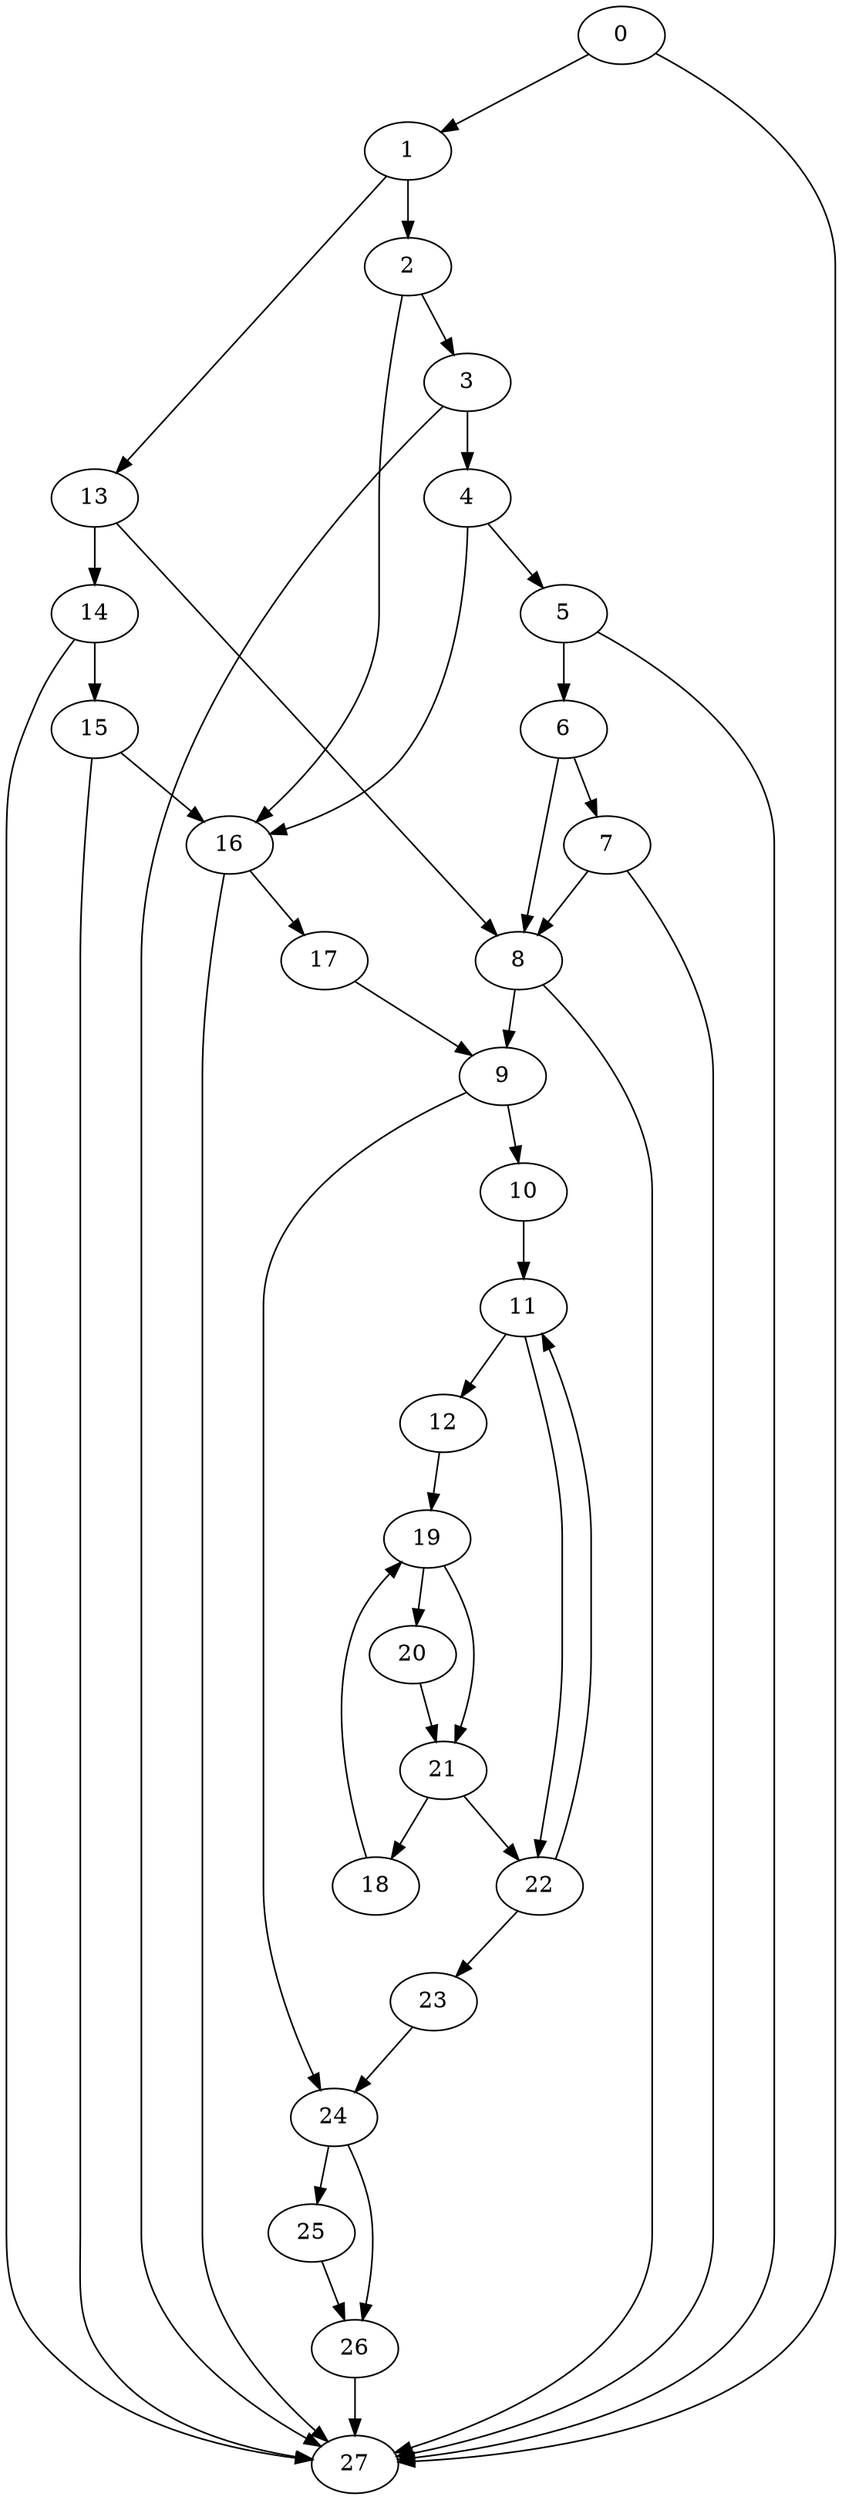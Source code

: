 digraph {
	0
	1
	2
	3
	4
	5
	6
	7
	8
	9
	10
	11
	12
	13
	14
	15
	16
	17
	18
	19
	20
	21
	22
	23
	24
	25
	26
	27
	6 -> 8
	7 -> 8
	13 -> 8
	1 -> 13
	1 -> 2
	2 -> 3
	6 -> 7
	16 -> 17
	3 -> 4
	13 -> 14
	12 -> 19
	18 -> 19
	24 -> 25
	0 -> 1
	9 -> 10
	4 -> 16
	15 -> 16
	2 -> 16
	8 -> 9
	17 -> 9
	19 -> 21
	20 -> 21
	24 -> 26
	25 -> 26
	4 -> 5
	10 -> 11
	22 -> 11
	19 -> 20
	11 -> 12
	14 -> 15
	21 -> 22
	11 -> 22
	5 -> 6
	21 -> 18
	22 -> 23
	9 -> 24
	23 -> 24
	15 -> 27
	26 -> 27
	0 -> 27
	3 -> 27
	5 -> 27
	7 -> 27
	8 -> 27
	14 -> 27
	16 -> 27
}
